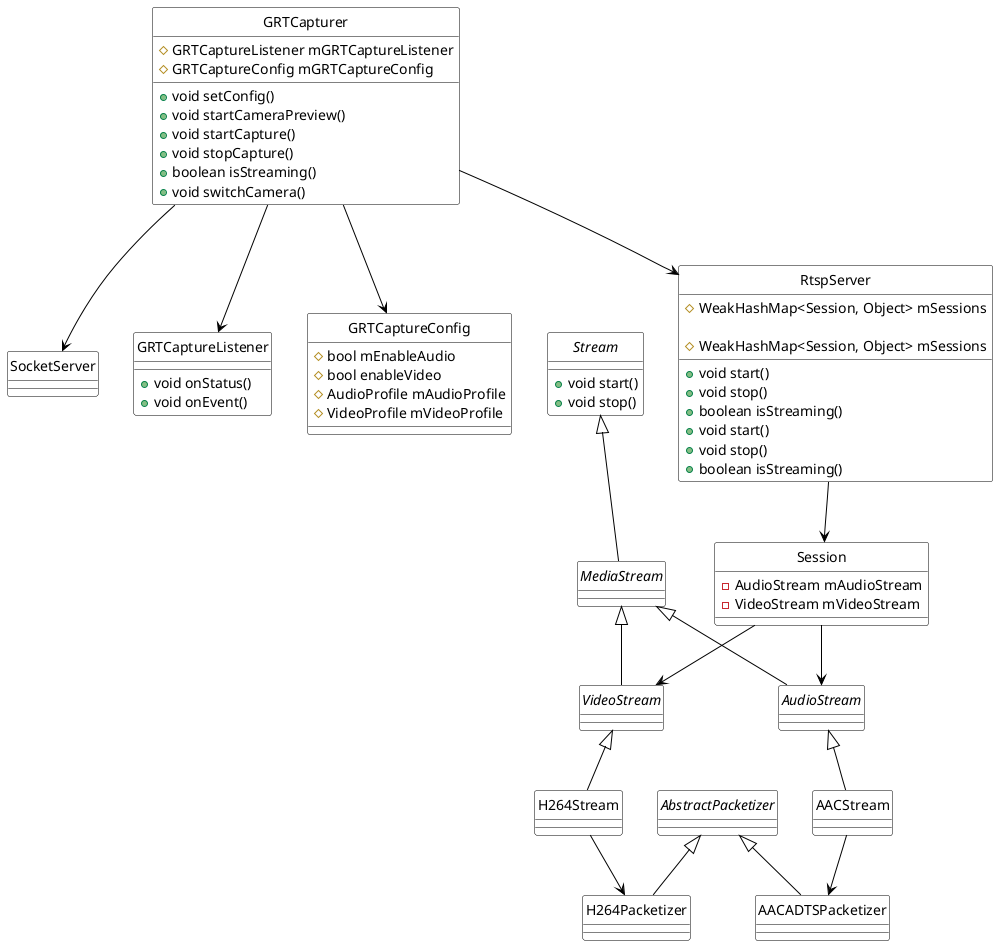 @startuml
'skinparam monochrome true
skinparam classBackgroundColor White
skinparam classArrowColor Black
skinparam classBorderColor Black
skinparam stereotypeCBackgroundColor Gray
'hide members
hide circle

class GRTCapturer{
   # GRTCaptureListener mGRTCaptureListener
   # GRTCaptureConfig mGRTCaptureConfig
   + void setConfig()
   + void startCameraPreview()
   + void startCapture()
   + void stopCapture()
   + boolean isStreaming()
   + void switchCamera()
}

class GRTCaptureListener{
   + void onStatus()
   + void onEvent()
}

class GRTCaptureConfig{
   # bool mEnableAudio
   # bool enableVideo
   # AudioProfile mAudioProfile
   # VideoProfile mVideoProfile
}

class RtspServer{
    # WeakHashMap<Session, Object> mSessions
    + void start()
    + void stop()
    + boolean isStreaming()

}

class RtspServer{
    # WeakHashMap<Session, Object> mSessions
    + void start()
    + void stop()
    + boolean isStreaming()

}

class Session {
	- AudioStream mAudioStream
	- VideoStream mVideoStream
}

interface Stream{
    + void start()
    + void stop()
}

abstract class MediaStream{
}

abstract class VideoStream{
}

abstract class AudioStream{
}

'class H263Stream{
'}

class H264Stream{
}

class AACStream{
}

'class AMRNBStream{
'}

abstract class AbstractPacketizer {
}

'class H263Packetizer{
'}

class H264Packetizer{
}

class AACADTSPacketizer{
}

'class AACLATMPacketizer{
'}

'class AMRNBPacketizer{
'}


Stream <|-- MediaStream
MediaStream <|-- VideoStream
MediaStream <|-- AudioStream
'VideoStream <|-- H263Stream
VideoStream <|-- H264Stream
AudioStream <|-- AACStream
'AudioStream <|-- AMRNBStream

'AbstractPacketizer <|-- H263Packetizer
AbstractPacketizer <|-- H264Packetizer
AbstractPacketizer <|-- AACADTSPacketizer
'AbstractPacketizer <|-- AACLATMPacketizer
'AbstractPacketizer <|-- AMRNBPacketizer

GRTCapturer --> GRTCaptureConfig
GRTCapturer --> GRTCaptureListener
GRTCapturer --> SocketServer
GRTCapturer --> RtspServer
RtspServer --> Session
Session --> VideoStream
Session --> AudioStream
H264Stream --> H264Packetizer
AACStream --> AACADTSPacketizer
@enduml